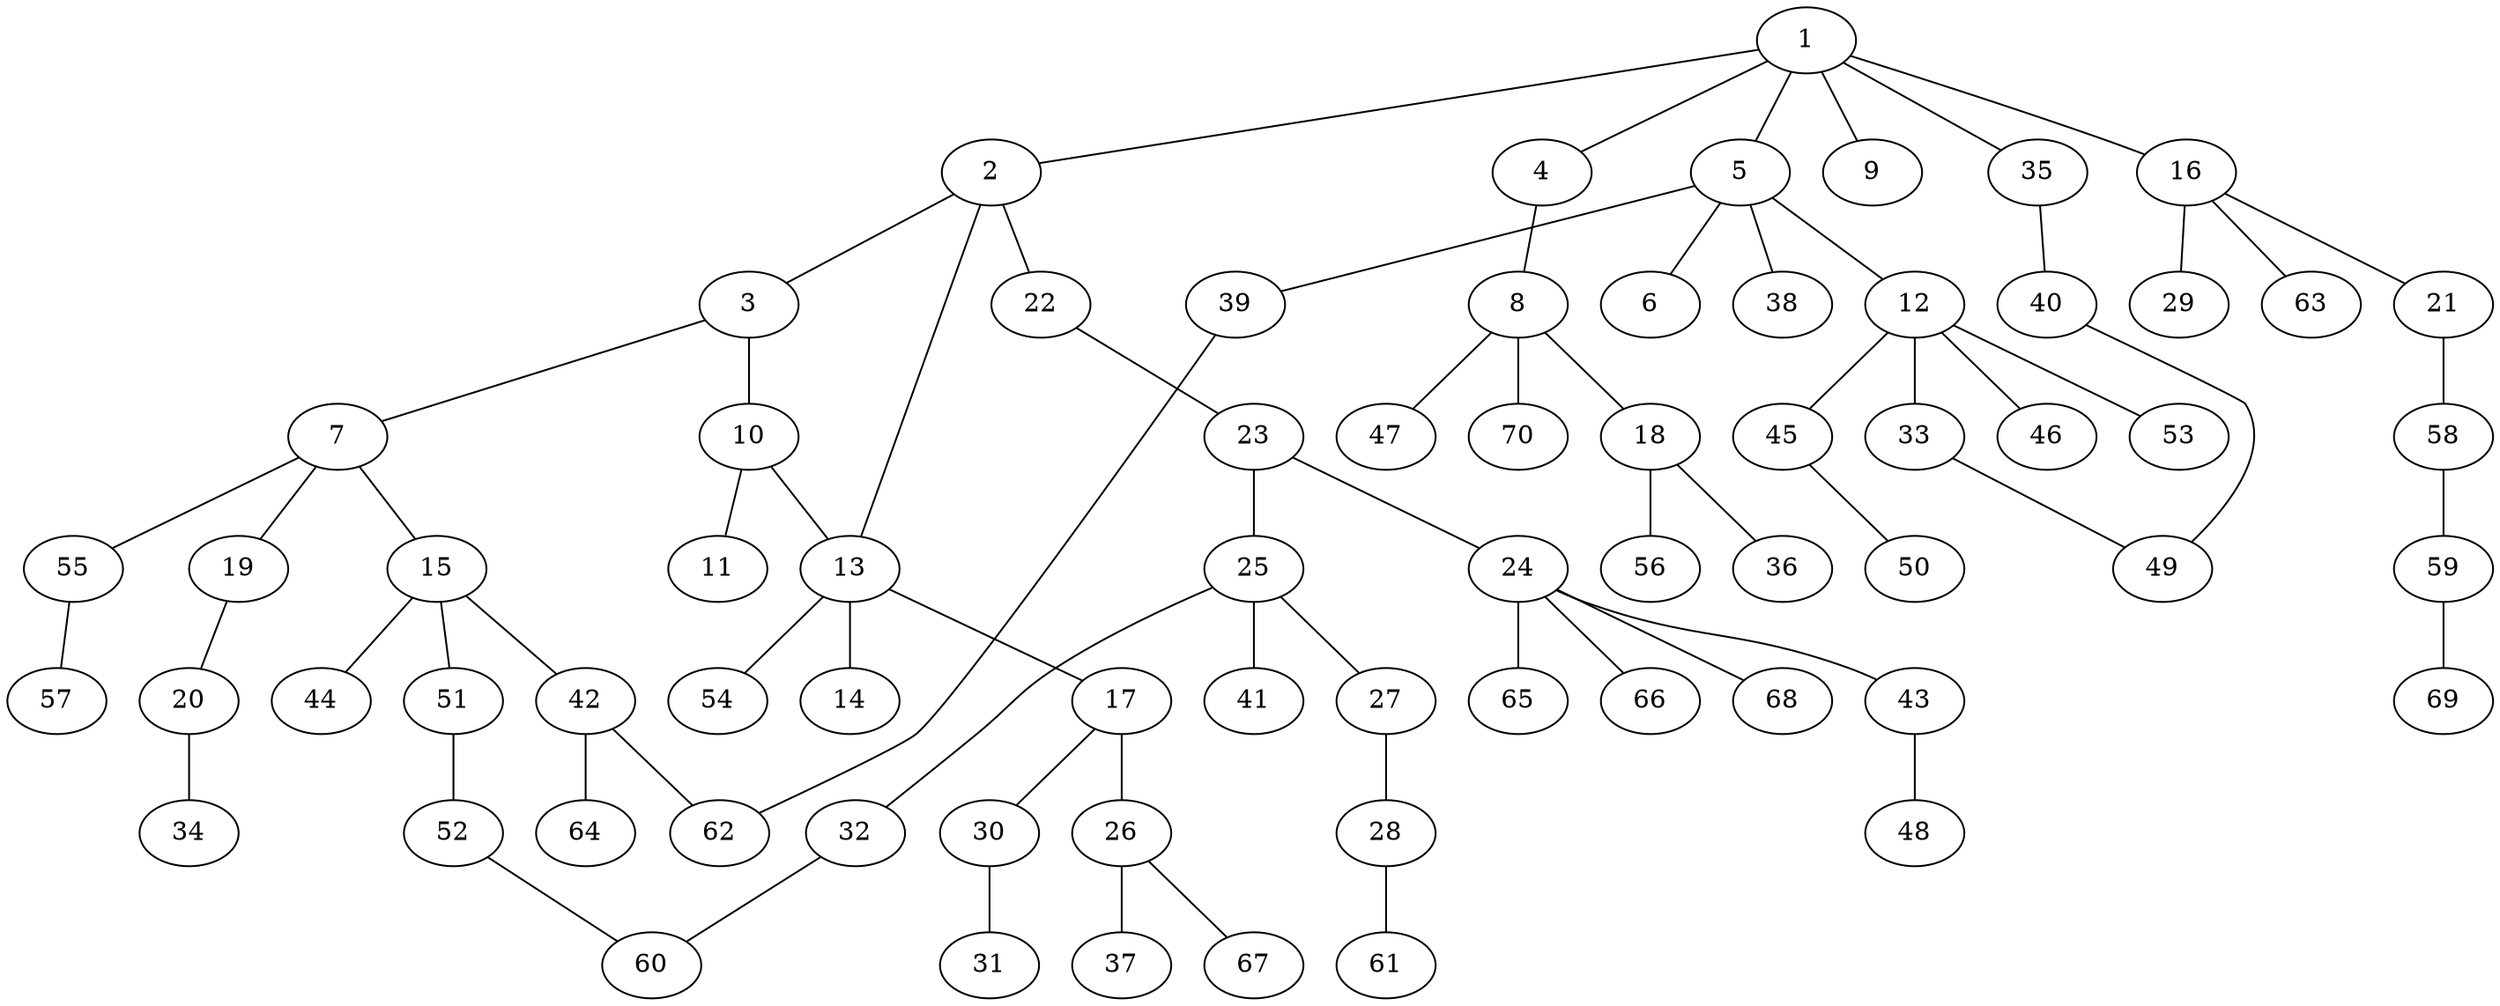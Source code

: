 graph graphname {1--2
1--4
1--5
1--9
1--16
1--35
2--3
2--13
2--22
3--7
3--10
4--8
5--6
5--12
5--38
5--39
7--15
7--19
7--55
8--18
8--47
8--70
10--11
10--13
12--33
12--45
12--46
12--53
13--14
13--17
13--54
15--42
15--44
15--51
16--21
16--29
16--63
17--26
17--30
18--36
18--56
19--20
20--34
21--58
22--23
23--24
23--25
24--43
24--65
24--66
24--68
25--27
25--32
25--41
26--37
26--67
27--28
28--61
30--31
32--60
33--49
35--40
39--62
40--49
42--62
42--64
43--48
45--50
51--52
52--60
55--57
58--59
59--69
}